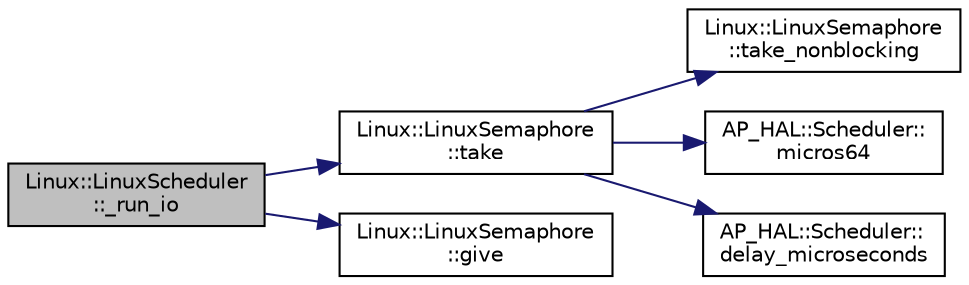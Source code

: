 digraph "Linux::LinuxScheduler::_run_io"
{
 // INTERACTIVE_SVG=YES
  edge [fontname="Helvetica",fontsize="10",labelfontname="Helvetica",labelfontsize="10"];
  node [fontname="Helvetica",fontsize="10",shape=record];
  rankdir="LR";
  Node1 [label="Linux::LinuxScheduler\l::_run_io",height=0.2,width=0.4,color="black", fillcolor="grey75", style="filled" fontcolor="black"];
  Node1 -> Node2 [color="midnightblue",fontsize="10",style="solid",fontname="Helvetica"];
  Node2 [label="Linux::LinuxSemaphore\l::take",height=0.2,width=0.4,color="black", fillcolor="white", style="filled",URL="$classLinux_1_1LinuxSemaphore.html#aeb67a6316045bb520884a0e1518faf60"];
  Node2 -> Node3 [color="midnightblue",fontsize="10",style="solid",fontname="Helvetica"];
  Node3 [label="Linux::LinuxSemaphore\l::take_nonblocking",height=0.2,width=0.4,color="black", fillcolor="white", style="filled",URL="$classLinux_1_1LinuxSemaphore.html#a95fab6c6751022e98592f3d2f1a031e2"];
  Node2 -> Node4 [color="midnightblue",fontsize="10",style="solid",fontname="Helvetica"];
  Node4 [label="AP_HAL::Scheduler::\lmicros64",height=0.2,width=0.4,color="black", fillcolor="white", style="filled",URL="$classAP__HAL_1_1Scheduler.html#acfe178fdca7f8d9b22a939b3aac1a84f"];
  Node2 -> Node5 [color="midnightblue",fontsize="10",style="solid",fontname="Helvetica"];
  Node5 [label="AP_HAL::Scheduler::\ldelay_microseconds",height=0.2,width=0.4,color="black", fillcolor="white", style="filled",URL="$classAP__HAL_1_1Scheduler.html#a78c4f1b1f192ac1c99544b6cc8f099b0"];
  Node1 -> Node6 [color="midnightblue",fontsize="10",style="solid",fontname="Helvetica"];
  Node6 [label="Linux::LinuxSemaphore\l::give",height=0.2,width=0.4,color="black", fillcolor="white", style="filled",URL="$classLinux_1_1LinuxSemaphore.html#aace5e39da9e309e2ffbd3fabff4e52e1"];
}
